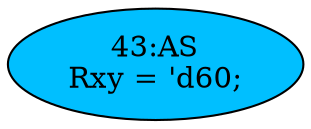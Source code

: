 strict digraph "" {
	node [label="\N"];
	"43:AS"	 [ast="<pyverilog.vparser.ast.Assign object at 0x7fdf564cf590>",
		def_var="['Rxy']",
		fillcolor=deepskyblue,
		label="43:AS
Rxy = 'd60;",
		statements="[]",
		style=filled,
		typ=Assign,
		use_var="[]"];
}
